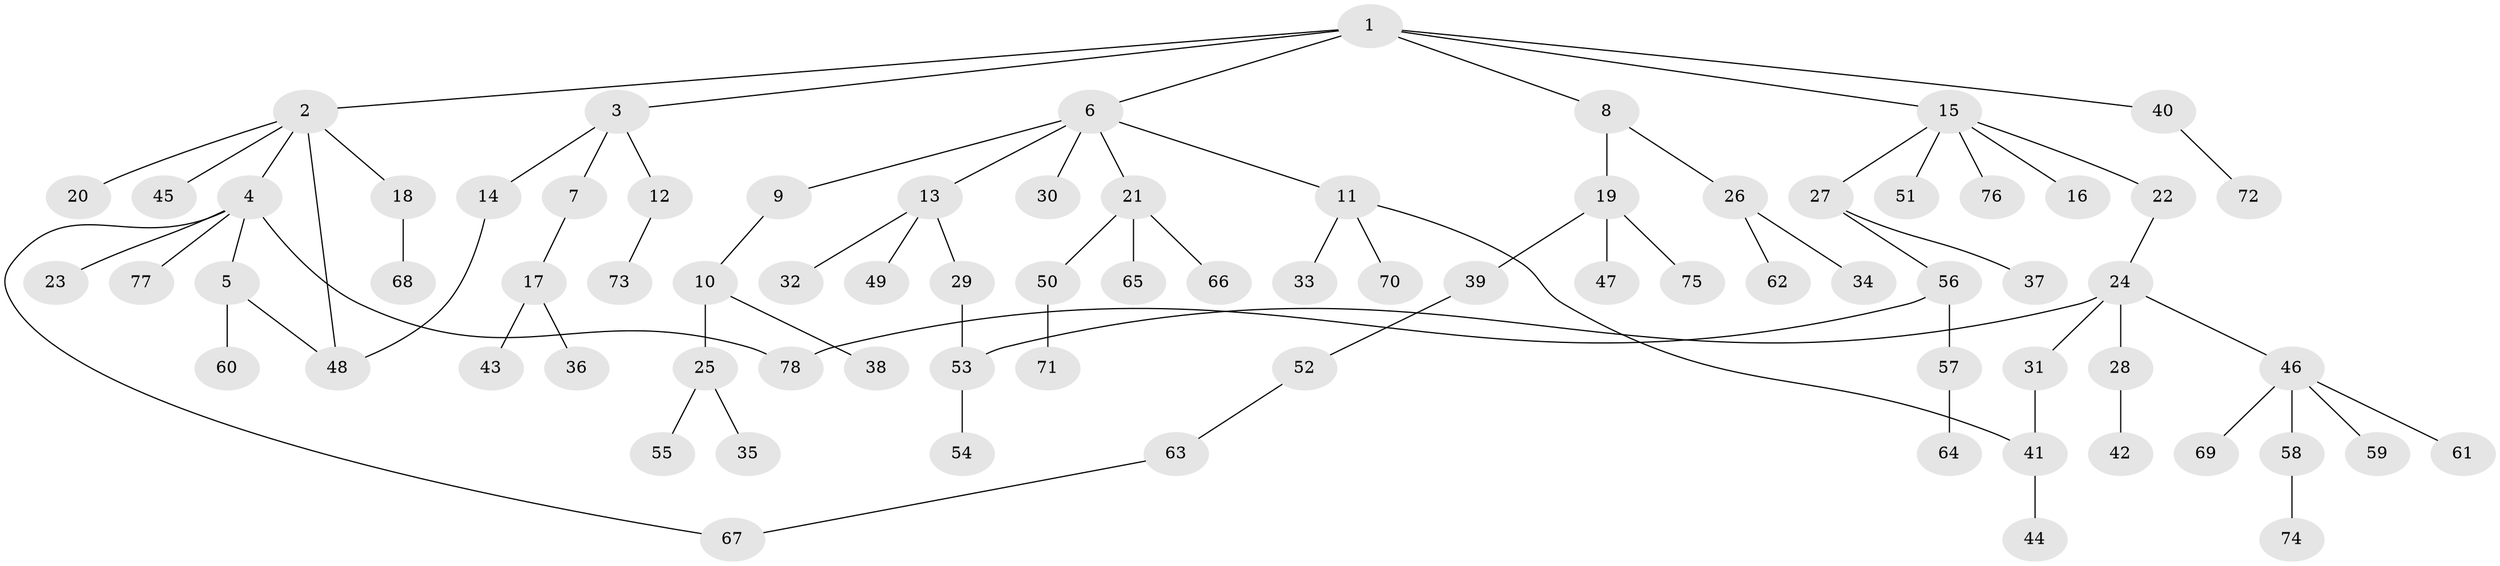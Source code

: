 // coarse degree distribution, {6: 0.037037037037037035, 5: 0.07407407407407407, 4: 0.05555555555555555, 2: 0.24074074074074073, 3: 0.12962962962962962, 1: 0.46296296296296297}
// Generated by graph-tools (version 1.1) at 2025/16/03/04/25 18:16:51]
// undirected, 78 vertices, 83 edges
graph export_dot {
graph [start="1"]
  node [color=gray90,style=filled];
  1;
  2;
  3;
  4;
  5;
  6;
  7;
  8;
  9;
  10;
  11;
  12;
  13;
  14;
  15;
  16;
  17;
  18;
  19;
  20;
  21;
  22;
  23;
  24;
  25;
  26;
  27;
  28;
  29;
  30;
  31;
  32;
  33;
  34;
  35;
  36;
  37;
  38;
  39;
  40;
  41;
  42;
  43;
  44;
  45;
  46;
  47;
  48;
  49;
  50;
  51;
  52;
  53;
  54;
  55;
  56;
  57;
  58;
  59;
  60;
  61;
  62;
  63;
  64;
  65;
  66;
  67;
  68;
  69;
  70;
  71;
  72;
  73;
  74;
  75;
  76;
  77;
  78;
  1 -- 2;
  1 -- 3;
  1 -- 6;
  1 -- 8;
  1 -- 15;
  1 -- 40;
  2 -- 4;
  2 -- 18;
  2 -- 20;
  2 -- 45;
  2 -- 48;
  3 -- 7;
  3 -- 12;
  3 -- 14;
  4 -- 5;
  4 -- 23;
  4 -- 77;
  4 -- 67;
  4 -- 78;
  5 -- 60;
  5 -- 48;
  6 -- 9;
  6 -- 11;
  6 -- 13;
  6 -- 21;
  6 -- 30;
  7 -- 17;
  8 -- 19;
  8 -- 26;
  9 -- 10;
  10 -- 25;
  10 -- 38;
  11 -- 33;
  11 -- 41;
  11 -- 70;
  12 -- 73;
  13 -- 29;
  13 -- 32;
  13 -- 49;
  14 -- 48;
  15 -- 16;
  15 -- 22;
  15 -- 27;
  15 -- 51;
  15 -- 76;
  17 -- 36;
  17 -- 43;
  18 -- 68;
  19 -- 39;
  19 -- 47;
  19 -- 75;
  21 -- 50;
  21 -- 65;
  21 -- 66;
  22 -- 24;
  24 -- 28;
  24 -- 31;
  24 -- 46;
  24 -- 53;
  25 -- 35;
  25 -- 55;
  26 -- 34;
  26 -- 62;
  27 -- 37;
  27 -- 56;
  28 -- 42;
  29 -- 53;
  31 -- 41;
  39 -- 52;
  40 -- 72;
  41 -- 44;
  46 -- 58;
  46 -- 59;
  46 -- 61;
  46 -- 69;
  50 -- 71;
  52 -- 63;
  53 -- 54;
  56 -- 57;
  56 -- 78;
  57 -- 64;
  58 -- 74;
  63 -- 67;
}
